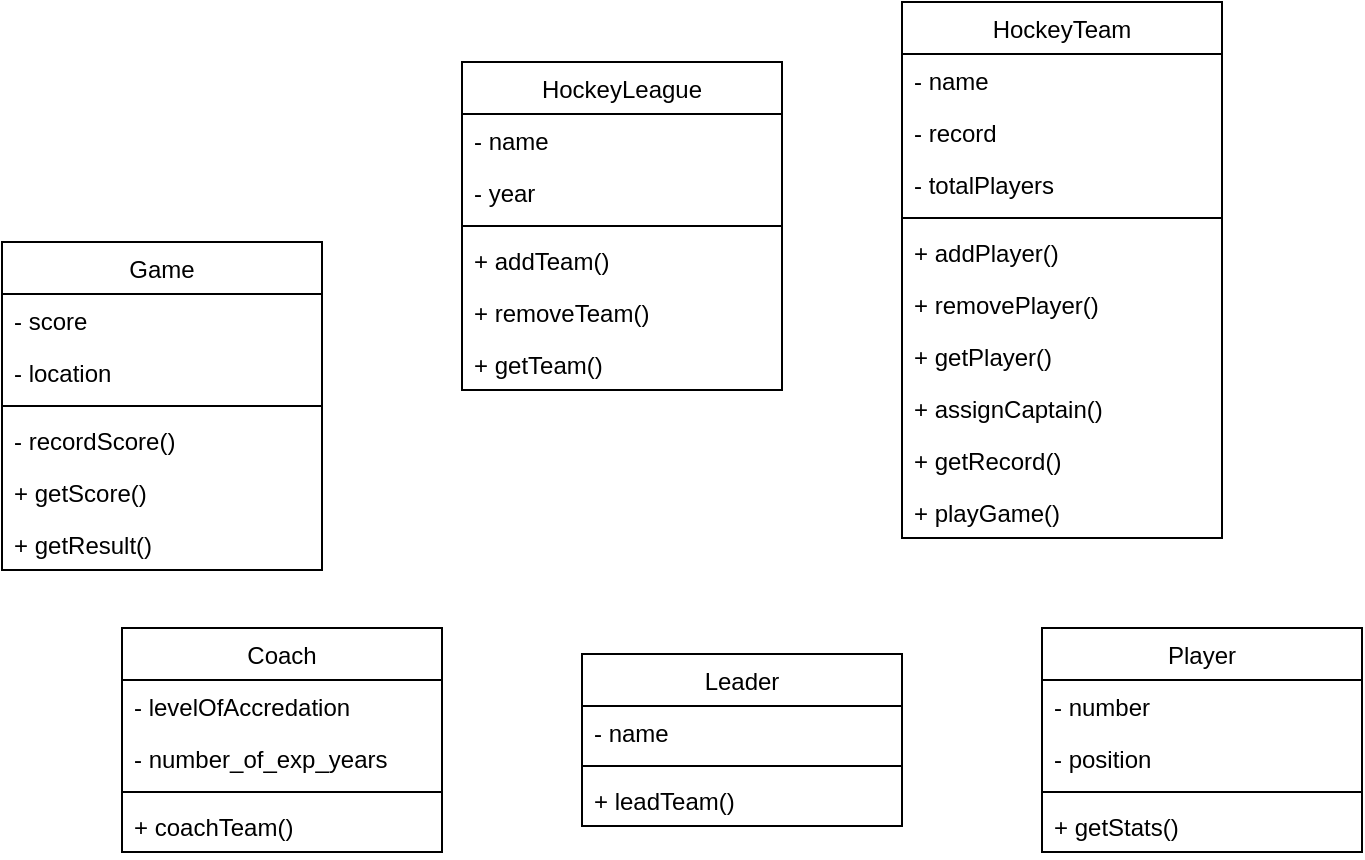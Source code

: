 <mxfile version="24.8.3">
  <diagram name="Page-1" id="lpkaznSXC4d-1PME-aR3">
    <mxGraphModel dx="1050" dy="522" grid="1" gridSize="10" guides="1" tooltips="1" connect="1" arrows="1" fold="1" page="1" pageScale="1" pageWidth="850" pageHeight="1100" math="0" shadow="0">
      <root>
        <mxCell id="0" />
        <mxCell id="1" parent="0" />
        <mxCell id="50F7hGYpmBeSs3bV3KP2-27" value="&lt;span style=&quot;font-weight: 400;&quot;&gt;HockeyLeague&lt;/span&gt;" style="swimlane;fontStyle=1;align=center;verticalAlign=top;childLayout=stackLayout;horizontal=1;startSize=26;horizontalStack=0;resizeParent=1;resizeParentMax=0;resizeLast=0;collapsible=1;marginBottom=0;whiteSpace=wrap;html=1;" vertex="1" parent="1">
          <mxGeometry x="320" y="30" width="160" height="164" as="geometry" />
        </mxCell>
        <mxCell id="50F7hGYpmBeSs3bV3KP2-28" value="- name" style="text;strokeColor=none;fillColor=none;align=left;verticalAlign=top;spacingLeft=4;spacingRight=4;overflow=hidden;rotatable=0;points=[[0,0.5],[1,0.5]];portConstraint=eastwest;whiteSpace=wrap;html=1;" vertex="1" parent="50F7hGYpmBeSs3bV3KP2-27">
          <mxGeometry y="26" width="160" height="26" as="geometry" />
        </mxCell>
        <mxCell id="50F7hGYpmBeSs3bV3KP2-53" value="- year" style="text;strokeColor=none;fillColor=none;align=left;verticalAlign=top;spacingLeft=4;spacingRight=4;overflow=hidden;rotatable=0;points=[[0,0.5],[1,0.5]];portConstraint=eastwest;whiteSpace=wrap;html=1;" vertex="1" parent="50F7hGYpmBeSs3bV3KP2-27">
          <mxGeometry y="52" width="160" height="26" as="geometry" />
        </mxCell>
        <mxCell id="50F7hGYpmBeSs3bV3KP2-29" value="" style="line;strokeWidth=1;fillColor=none;align=left;verticalAlign=middle;spacingTop=-1;spacingLeft=3;spacingRight=3;rotatable=0;labelPosition=right;points=[];portConstraint=eastwest;strokeColor=inherit;" vertex="1" parent="50F7hGYpmBeSs3bV3KP2-27">
          <mxGeometry y="78" width="160" height="8" as="geometry" />
        </mxCell>
        <mxCell id="50F7hGYpmBeSs3bV3KP2-30" value="+ addTeam()" style="text;strokeColor=none;fillColor=none;align=left;verticalAlign=top;spacingLeft=4;spacingRight=4;overflow=hidden;rotatable=0;points=[[0,0.5],[1,0.5]];portConstraint=eastwest;whiteSpace=wrap;html=1;" vertex="1" parent="50F7hGYpmBeSs3bV3KP2-27">
          <mxGeometry y="86" width="160" height="26" as="geometry" />
        </mxCell>
        <mxCell id="50F7hGYpmBeSs3bV3KP2-55" value="+ removeTeam()" style="text;strokeColor=none;fillColor=none;align=left;verticalAlign=top;spacingLeft=4;spacingRight=4;overflow=hidden;rotatable=0;points=[[0,0.5],[1,0.5]];portConstraint=eastwest;whiteSpace=wrap;html=1;" vertex="1" parent="50F7hGYpmBeSs3bV3KP2-27">
          <mxGeometry y="112" width="160" height="26" as="geometry" />
        </mxCell>
        <mxCell id="50F7hGYpmBeSs3bV3KP2-56" value="+ getTeam()" style="text;strokeColor=none;fillColor=none;align=left;verticalAlign=top;spacingLeft=4;spacingRight=4;overflow=hidden;rotatable=0;points=[[0,0.5],[1,0.5]];portConstraint=eastwest;whiteSpace=wrap;html=1;" vertex="1" parent="50F7hGYpmBeSs3bV3KP2-27">
          <mxGeometry y="138" width="160" height="26" as="geometry" />
        </mxCell>
        <mxCell id="50F7hGYpmBeSs3bV3KP2-31" value="&lt;span style=&quot;font-weight: 400;&quot;&gt;HockeyTeam&lt;/span&gt;" style="swimlane;fontStyle=1;align=center;verticalAlign=top;childLayout=stackLayout;horizontal=1;startSize=26;horizontalStack=0;resizeParent=1;resizeParentMax=0;resizeLast=0;collapsible=1;marginBottom=0;whiteSpace=wrap;html=1;" vertex="1" parent="1">
          <mxGeometry x="540" width="160" height="268" as="geometry" />
        </mxCell>
        <mxCell id="50F7hGYpmBeSs3bV3KP2-32" value="- name" style="text;strokeColor=none;fillColor=none;align=left;verticalAlign=top;spacingLeft=4;spacingRight=4;overflow=hidden;rotatable=0;points=[[0,0.5],[1,0.5]];portConstraint=eastwest;whiteSpace=wrap;html=1;" vertex="1" parent="50F7hGYpmBeSs3bV3KP2-31">
          <mxGeometry y="26" width="160" height="26" as="geometry" />
        </mxCell>
        <mxCell id="50F7hGYpmBeSs3bV3KP2-61" value="- record" style="text;strokeColor=none;fillColor=none;align=left;verticalAlign=top;spacingLeft=4;spacingRight=4;overflow=hidden;rotatable=0;points=[[0,0.5],[1,0.5]];portConstraint=eastwest;whiteSpace=wrap;html=1;" vertex="1" parent="50F7hGYpmBeSs3bV3KP2-31">
          <mxGeometry y="52" width="160" height="26" as="geometry" />
        </mxCell>
        <mxCell id="50F7hGYpmBeSs3bV3KP2-57" value="- totalPlayers" style="text;strokeColor=none;fillColor=none;align=left;verticalAlign=top;spacingLeft=4;spacingRight=4;overflow=hidden;rotatable=0;points=[[0,0.5],[1,0.5]];portConstraint=eastwest;whiteSpace=wrap;html=1;" vertex="1" parent="50F7hGYpmBeSs3bV3KP2-31">
          <mxGeometry y="78" width="160" height="26" as="geometry" />
        </mxCell>
        <mxCell id="50F7hGYpmBeSs3bV3KP2-33" value="" style="line;strokeWidth=1;fillColor=none;align=left;verticalAlign=middle;spacingTop=-1;spacingLeft=3;spacingRight=3;rotatable=0;labelPosition=right;points=[];portConstraint=eastwest;strokeColor=inherit;" vertex="1" parent="50F7hGYpmBeSs3bV3KP2-31">
          <mxGeometry y="104" width="160" height="8" as="geometry" />
        </mxCell>
        <mxCell id="50F7hGYpmBeSs3bV3KP2-34" value="+ addPlayer()" style="text;strokeColor=none;fillColor=none;align=left;verticalAlign=top;spacingLeft=4;spacingRight=4;overflow=hidden;rotatable=0;points=[[0,0.5],[1,0.5]];portConstraint=eastwest;whiteSpace=wrap;html=1;" vertex="1" parent="50F7hGYpmBeSs3bV3KP2-31">
          <mxGeometry y="112" width="160" height="26" as="geometry" />
        </mxCell>
        <mxCell id="50F7hGYpmBeSs3bV3KP2-58" value="+ removePlayer()" style="text;strokeColor=none;fillColor=none;align=left;verticalAlign=top;spacingLeft=4;spacingRight=4;overflow=hidden;rotatable=0;points=[[0,0.5],[1,0.5]];portConstraint=eastwest;whiteSpace=wrap;html=1;" vertex="1" parent="50F7hGYpmBeSs3bV3KP2-31">
          <mxGeometry y="138" width="160" height="26" as="geometry" />
        </mxCell>
        <mxCell id="50F7hGYpmBeSs3bV3KP2-59" value="+ getPlayer()" style="text;strokeColor=none;fillColor=none;align=left;verticalAlign=top;spacingLeft=4;spacingRight=4;overflow=hidden;rotatable=0;points=[[0,0.5],[1,0.5]];portConstraint=eastwest;whiteSpace=wrap;html=1;" vertex="1" parent="50F7hGYpmBeSs3bV3KP2-31">
          <mxGeometry y="164" width="160" height="26" as="geometry" />
        </mxCell>
        <mxCell id="50F7hGYpmBeSs3bV3KP2-60" value="+ assignCaptain()" style="text;strokeColor=none;fillColor=none;align=left;verticalAlign=top;spacingLeft=4;spacingRight=4;overflow=hidden;rotatable=0;points=[[0,0.5],[1,0.5]];portConstraint=eastwest;whiteSpace=wrap;html=1;" vertex="1" parent="50F7hGYpmBeSs3bV3KP2-31">
          <mxGeometry y="190" width="160" height="26" as="geometry" />
        </mxCell>
        <mxCell id="50F7hGYpmBeSs3bV3KP2-63" value="+ getRecord()" style="text;strokeColor=none;fillColor=none;align=left;verticalAlign=top;spacingLeft=4;spacingRight=4;overflow=hidden;rotatable=0;points=[[0,0.5],[1,0.5]];portConstraint=eastwest;whiteSpace=wrap;html=1;" vertex="1" parent="50F7hGYpmBeSs3bV3KP2-31">
          <mxGeometry y="216" width="160" height="26" as="geometry" />
        </mxCell>
        <mxCell id="50F7hGYpmBeSs3bV3KP2-65" value="+ playGame()" style="text;strokeColor=none;fillColor=none;align=left;verticalAlign=top;spacingLeft=4;spacingRight=4;overflow=hidden;rotatable=0;points=[[0,0.5],[1,0.5]];portConstraint=eastwest;whiteSpace=wrap;html=1;" vertex="1" parent="50F7hGYpmBeSs3bV3KP2-31">
          <mxGeometry y="242" width="160" height="26" as="geometry" />
        </mxCell>
        <mxCell id="50F7hGYpmBeSs3bV3KP2-35" value="&lt;span style=&quot;font-weight: 400;&quot;&gt;Player&lt;/span&gt;" style="swimlane;fontStyle=1;align=center;verticalAlign=top;childLayout=stackLayout;horizontal=1;startSize=26;horizontalStack=0;resizeParent=1;resizeParentMax=0;resizeLast=0;collapsible=1;marginBottom=0;whiteSpace=wrap;html=1;" vertex="1" parent="1">
          <mxGeometry x="610" y="313" width="160" height="112" as="geometry" />
        </mxCell>
        <mxCell id="50F7hGYpmBeSs3bV3KP2-36" value="- number" style="text;strokeColor=none;fillColor=none;align=left;verticalAlign=top;spacingLeft=4;spacingRight=4;overflow=hidden;rotatable=0;points=[[0,0.5],[1,0.5]];portConstraint=eastwest;whiteSpace=wrap;html=1;" vertex="1" parent="50F7hGYpmBeSs3bV3KP2-35">
          <mxGeometry y="26" width="160" height="26" as="geometry" />
        </mxCell>
        <mxCell id="50F7hGYpmBeSs3bV3KP2-62" value="- position" style="text;strokeColor=none;fillColor=none;align=left;verticalAlign=top;spacingLeft=4;spacingRight=4;overflow=hidden;rotatable=0;points=[[0,0.5],[1,0.5]];portConstraint=eastwest;whiteSpace=wrap;html=1;" vertex="1" parent="50F7hGYpmBeSs3bV3KP2-35">
          <mxGeometry y="52" width="160" height="26" as="geometry" />
        </mxCell>
        <mxCell id="50F7hGYpmBeSs3bV3KP2-37" value="" style="line;strokeWidth=1;fillColor=none;align=left;verticalAlign=middle;spacingTop=-1;spacingLeft=3;spacingRight=3;rotatable=0;labelPosition=right;points=[];portConstraint=eastwest;strokeColor=inherit;" vertex="1" parent="50F7hGYpmBeSs3bV3KP2-35">
          <mxGeometry y="78" width="160" height="8" as="geometry" />
        </mxCell>
        <mxCell id="50F7hGYpmBeSs3bV3KP2-64" value="+ getStats()" style="text;strokeColor=none;fillColor=none;align=left;verticalAlign=top;spacingLeft=4;spacingRight=4;overflow=hidden;rotatable=0;points=[[0,0.5],[1,0.5]];portConstraint=eastwest;whiteSpace=wrap;html=1;" vertex="1" parent="50F7hGYpmBeSs3bV3KP2-35">
          <mxGeometry y="86" width="160" height="26" as="geometry" />
        </mxCell>
        <mxCell id="50F7hGYpmBeSs3bV3KP2-39" value="&lt;span style=&quot;font-weight: 400;&quot;&gt;Coach&lt;/span&gt;" style="swimlane;fontStyle=1;align=center;verticalAlign=top;childLayout=stackLayout;horizontal=1;startSize=26;horizontalStack=0;resizeParent=1;resizeParentMax=0;resizeLast=0;collapsible=1;marginBottom=0;whiteSpace=wrap;html=1;" vertex="1" parent="1">
          <mxGeometry x="150" y="313" width="160" height="112" as="geometry" />
        </mxCell>
        <mxCell id="50F7hGYpmBeSs3bV3KP2-40" value="- levelOfAccredation" style="text;strokeColor=none;fillColor=none;align=left;verticalAlign=top;spacingLeft=4;spacingRight=4;overflow=hidden;rotatable=0;points=[[0,0.5],[1,0.5]];portConstraint=eastwest;whiteSpace=wrap;html=1;" vertex="1" parent="50F7hGYpmBeSs3bV3KP2-39">
          <mxGeometry y="26" width="160" height="26" as="geometry" />
        </mxCell>
        <mxCell id="50F7hGYpmBeSs3bV3KP2-69" value="- number_of_exp_years" style="text;strokeColor=none;fillColor=none;align=left;verticalAlign=top;spacingLeft=4;spacingRight=4;overflow=hidden;rotatable=0;points=[[0,0.5],[1,0.5]];portConstraint=eastwest;whiteSpace=wrap;html=1;" vertex="1" parent="50F7hGYpmBeSs3bV3KP2-39">
          <mxGeometry y="52" width="160" height="26" as="geometry" />
        </mxCell>
        <mxCell id="50F7hGYpmBeSs3bV3KP2-41" value="" style="line;strokeWidth=1;fillColor=none;align=left;verticalAlign=middle;spacingTop=-1;spacingLeft=3;spacingRight=3;rotatable=0;labelPosition=right;points=[];portConstraint=eastwest;strokeColor=inherit;" vertex="1" parent="50F7hGYpmBeSs3bV3KP2-39">
          <mxGeometry y="78" width="160" height="8" as="geometry" />
        </mxCell>
        <mxCell id="50F7hGYpmBeSs3bV3KP2-42" value="+ coachTeam()" style="text;strokeColor=none;fillColor=none;align=left;verticalAlign=top;spacingLeft=4;spacingRight=4;overflow=hidden;rotatable=0;points=[[0,0.5],[1,0.5]];portConstraint=eastwest;whiteSpace=wrap;html=1;" vertex="1" parent="50F7hGYpmBeSs3bV3KP2-39">
          <mxGeometry y="86" width="160" height="26" as="geometry" />
        </mxCell>
        <mxCell id="50F7hGYpmBeSs3bV3KP2-43" value="&lt;span style=&quot;font-weight: 400;&quot;&gt;Leader&lt;/span&gt;" style="swimlane;fontStyle=1;align=center;verticalAlign=top;childLayout=stackLayout;horizontal=1;startSize=26;horizontalStack=0;resizeParent=1;resizeParentMax=0;resizeLast=0;collapsible=1;marginBottom=0;whiteSpace=wrap;html=1;" vertex="1" parent="1">
          <mxGeometry x="380" y="326" width="160" height="86" as="geometry" />
        </mxCell>
        <mxCell id="50F7hGYpmBeSs3bV3KP2-44" value="- name" style="text;strokeColor=none;fillColor=none;align=left;verticalAlign=top;spacingLeft=4;spacingRight=4;overflow=hidden;rotatable=0;points=[[0,0.5],[1,0.5]];portConstraint=eastwest;whiteSpace=wrap;html=1;" vertex="1" parent="50F7hGYpmBeSs3bV3KP2-43">
          <mxGeometry y="26" width="160" height="26" as="geometry" />
        </mxCell>
        <mxCell id="50F7hGYpmBeSs3bV3KP2-45" value="" style="line;strokeWidth=1;fillColor=none;align=left;verticalAlign=middle;spacingTop=-1;spacingLeft=3;spacingRight=3;rotatable=0;labelPosition=right;points=[];portConstraint=eastwest;strokeColor=inherit;" vertex="1" parent="50F7hGYpmBeSs3bV3KP2-43">
          <mxGeometry y="52" width="160" height="8" as="geometry" />
        </mxCell>
        <mxCell id="50F7hGYpmBeSs3bV3KP2-46" value="+ leadTeam()" style="text;strokeColor=none;fillColor=none;align=left;verticalAlign=top;spacingLeft=4;spacingRight=4;overflow=hidden;rotatable=0;points=[[0,0.5],[1,0.5]];portConstraint=eastwest;whiteSpace=wrap;html=1;" vertex="1" parent="50F7hGYpmBeSs3bV3KP2-43">
          <mxGeometry y="60" width="160" height="26" as="geometry" />
        </mxCell>
        <mxCell id="50F7hGYpmBeSs3bV3KP2-47" value="&lt;span style=&quot;font-weight: 400;&quot;&gt;Game&lt;/span&gt;" style="swimlane;fontStyle=1;align=center;verticalAlign=top;childLayout=stackLayout;horizontal=1;startSize=26;horizontalStack=0;resizeParent=1;resizeParentMax=0;resizeLast=0;collapsible=1;marginBottom=0;whiteSpace=wrap;html=1;" vertex="1" parent="1">
          <mxGeometry x="90" y="120" width="160" height="164" as="geometry" />
        </mxCell>
        <mxCell id="50F7hGYpmBeSs3bV3KP2-48" value="- score" style="text;strokeColor=none;fillColor=none;align=left;verticalAlign=top;spacingLeft=4;spacingRight=4;overflow=hidden;rotatable=0;points=[[0,0.5],[1,0.5]];portConstraint=eastwest;whiteSpace=wrap;html=1;" vertex="1" parent="50F7hGYpmBeSs3bV3KP2-47">
          <mxGeometry y="26" width="160" height="26" as="geometry" />
        </mxCell>
        <mxCell id="50F7hGYpmBeSs3bV3KP2-66" value="- location" style="text;strokeColor=none;fillColor=none;align=left;verticalAlign=top;spacingLeft=4;spacingRight=4;overflow=hidden;rotatable=0;points=[[0,0.5],[1,0.5]];portConstraint=eastwest;whiteSpace=wrap;html=1;" vertex="1" parent="50F7hGYpmBeSs3bV3KP2-47">
          <mxGeometry y="52" width="160" height="26" as="geometry" />
        </mxCell>
        <mxCell id="50F7hGYpmBeSs3bV3KP2-49" value="" style="line;strokeWidth=1;fillColor=none;align=left;verticalAlign=middle;spacingTop=-1;spacingLeft=3;spacingRight=3;rotatable=0;labelPosition=right;points=[];portConstraint=eastwest;strokeColor=inherit;" vertex="1" parent="50F7hGYpmBeSs3bV3KP2-47">
          <mxGeometry y="78" width="160" height="8" as="geometry" />
        </mxCell>
        <mxCell id="50F7hGYpmBeSs3bV3KP2-67" value="- recordScore()" style="text;strokeColor=none;fillColor=none;align=left;verticalAlign=top;spacingLeft=4;spacingRight=4;overflow=hidden;rotatable=0;points=[[0,0.5],[1,0.5]];portConstraint=eastwest;whiteSpace=wrap;html=1;" vertex="1" parent="50F7hGYpmBeSs3bV3KP2-47">
          <mxGeometry y="86" width="160" height="26" as="geometry" />
        </mxCell>
        <mxCell id="50F7hGYpmBeSs3bV3KP2-50" value="+ getScore()" style="text;strokeColor=none;fillColor=none;align=left;verticalAlign=top;spacingLeft=4;spacingRight=4;overflow=hidden;rotatable=0;points=[[0,0.5],[1,0.5]];portConstraint=eastwest;whiteSpace=wrap;html=1;" vertex="1" parent="50F7hGYpmBeSs3bV3KP2-47">
          <mxGeometry y="112" width="160" height="26" as="geometry" />
        </mxCell>
        <mxCell id="50F7hGYpmBeSs3bV3KP2-68" value="+ getResult()" style="text;strokeColor=none;fillColor=none;align=left;verticalAlign=top;spacingLeft=4;spacingRight=4;overflow=hidden;rotatable=0;points=[[0,0.5],[1,0.5]];portConstraint=eastwest;whiteSpace=wrap;html=1;" vertex="1" parent="50F7hGYpmBeSs3bV3KP2-47">
          <mxGeometry y="138" width="160" height="26" as="geometry" />
        </mxCell>
      </root>
    </mxGraphModel>
  </diagram>
</mxfile>
